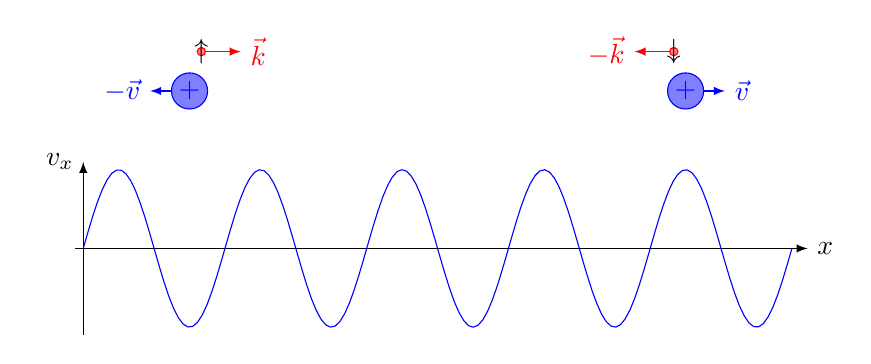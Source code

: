 \tikzset{
  ion/.style = {
    draw,blue,inner sep=1pt,circle,pos=0,fill=blue!50,
  },
  electron/.style={
    draw,red,inner sep=0pt,circle,pos=0,fill=red!50,minimum size=3pt,
  },
}
\begin{tikzpicture}[domain=-4.5:4.5]
\draw[-latex] (-4.5,-1.1) -- ++(0.0,2.2) node[at end,anchor=east] {$v_x$};
\draw[-latex] (-4.6, 0.0) -- ++(9.3,0.0) node[at end,anchor=west] {$x$};
\draw[samples=150,blue] plot (\x,{sin((\x+4.5)*40*5)});
\draw[blue,-latex] ( 3.15,2.00) -- ++( 0.5,0) node[ion] {$+$} node[anchor=west,at end] {$ \vec v$};
\draw[blue,-latex] (-3.15,2.00) -- ++(-0.5,0) node[ion] {$+$} node[anchor=east,at end] {$-\vec v$};
\draw[red,-latex] (-3.0,2.5) -- ++( 0.5,0) node[electron] {}   node[anchor=west,at end] {$ \vec k$};
\draw[red,-latex] ( 3.0,2.5) -- ++(-0.5,0) node[electron] {} node[anchor=east,at end] {$-\vec k$};
\node at (-3.0,2.5) {$\uparrow$};
\node at ( 3.0,2.5) {$\downarrow$};
\end{tikzpicture}
